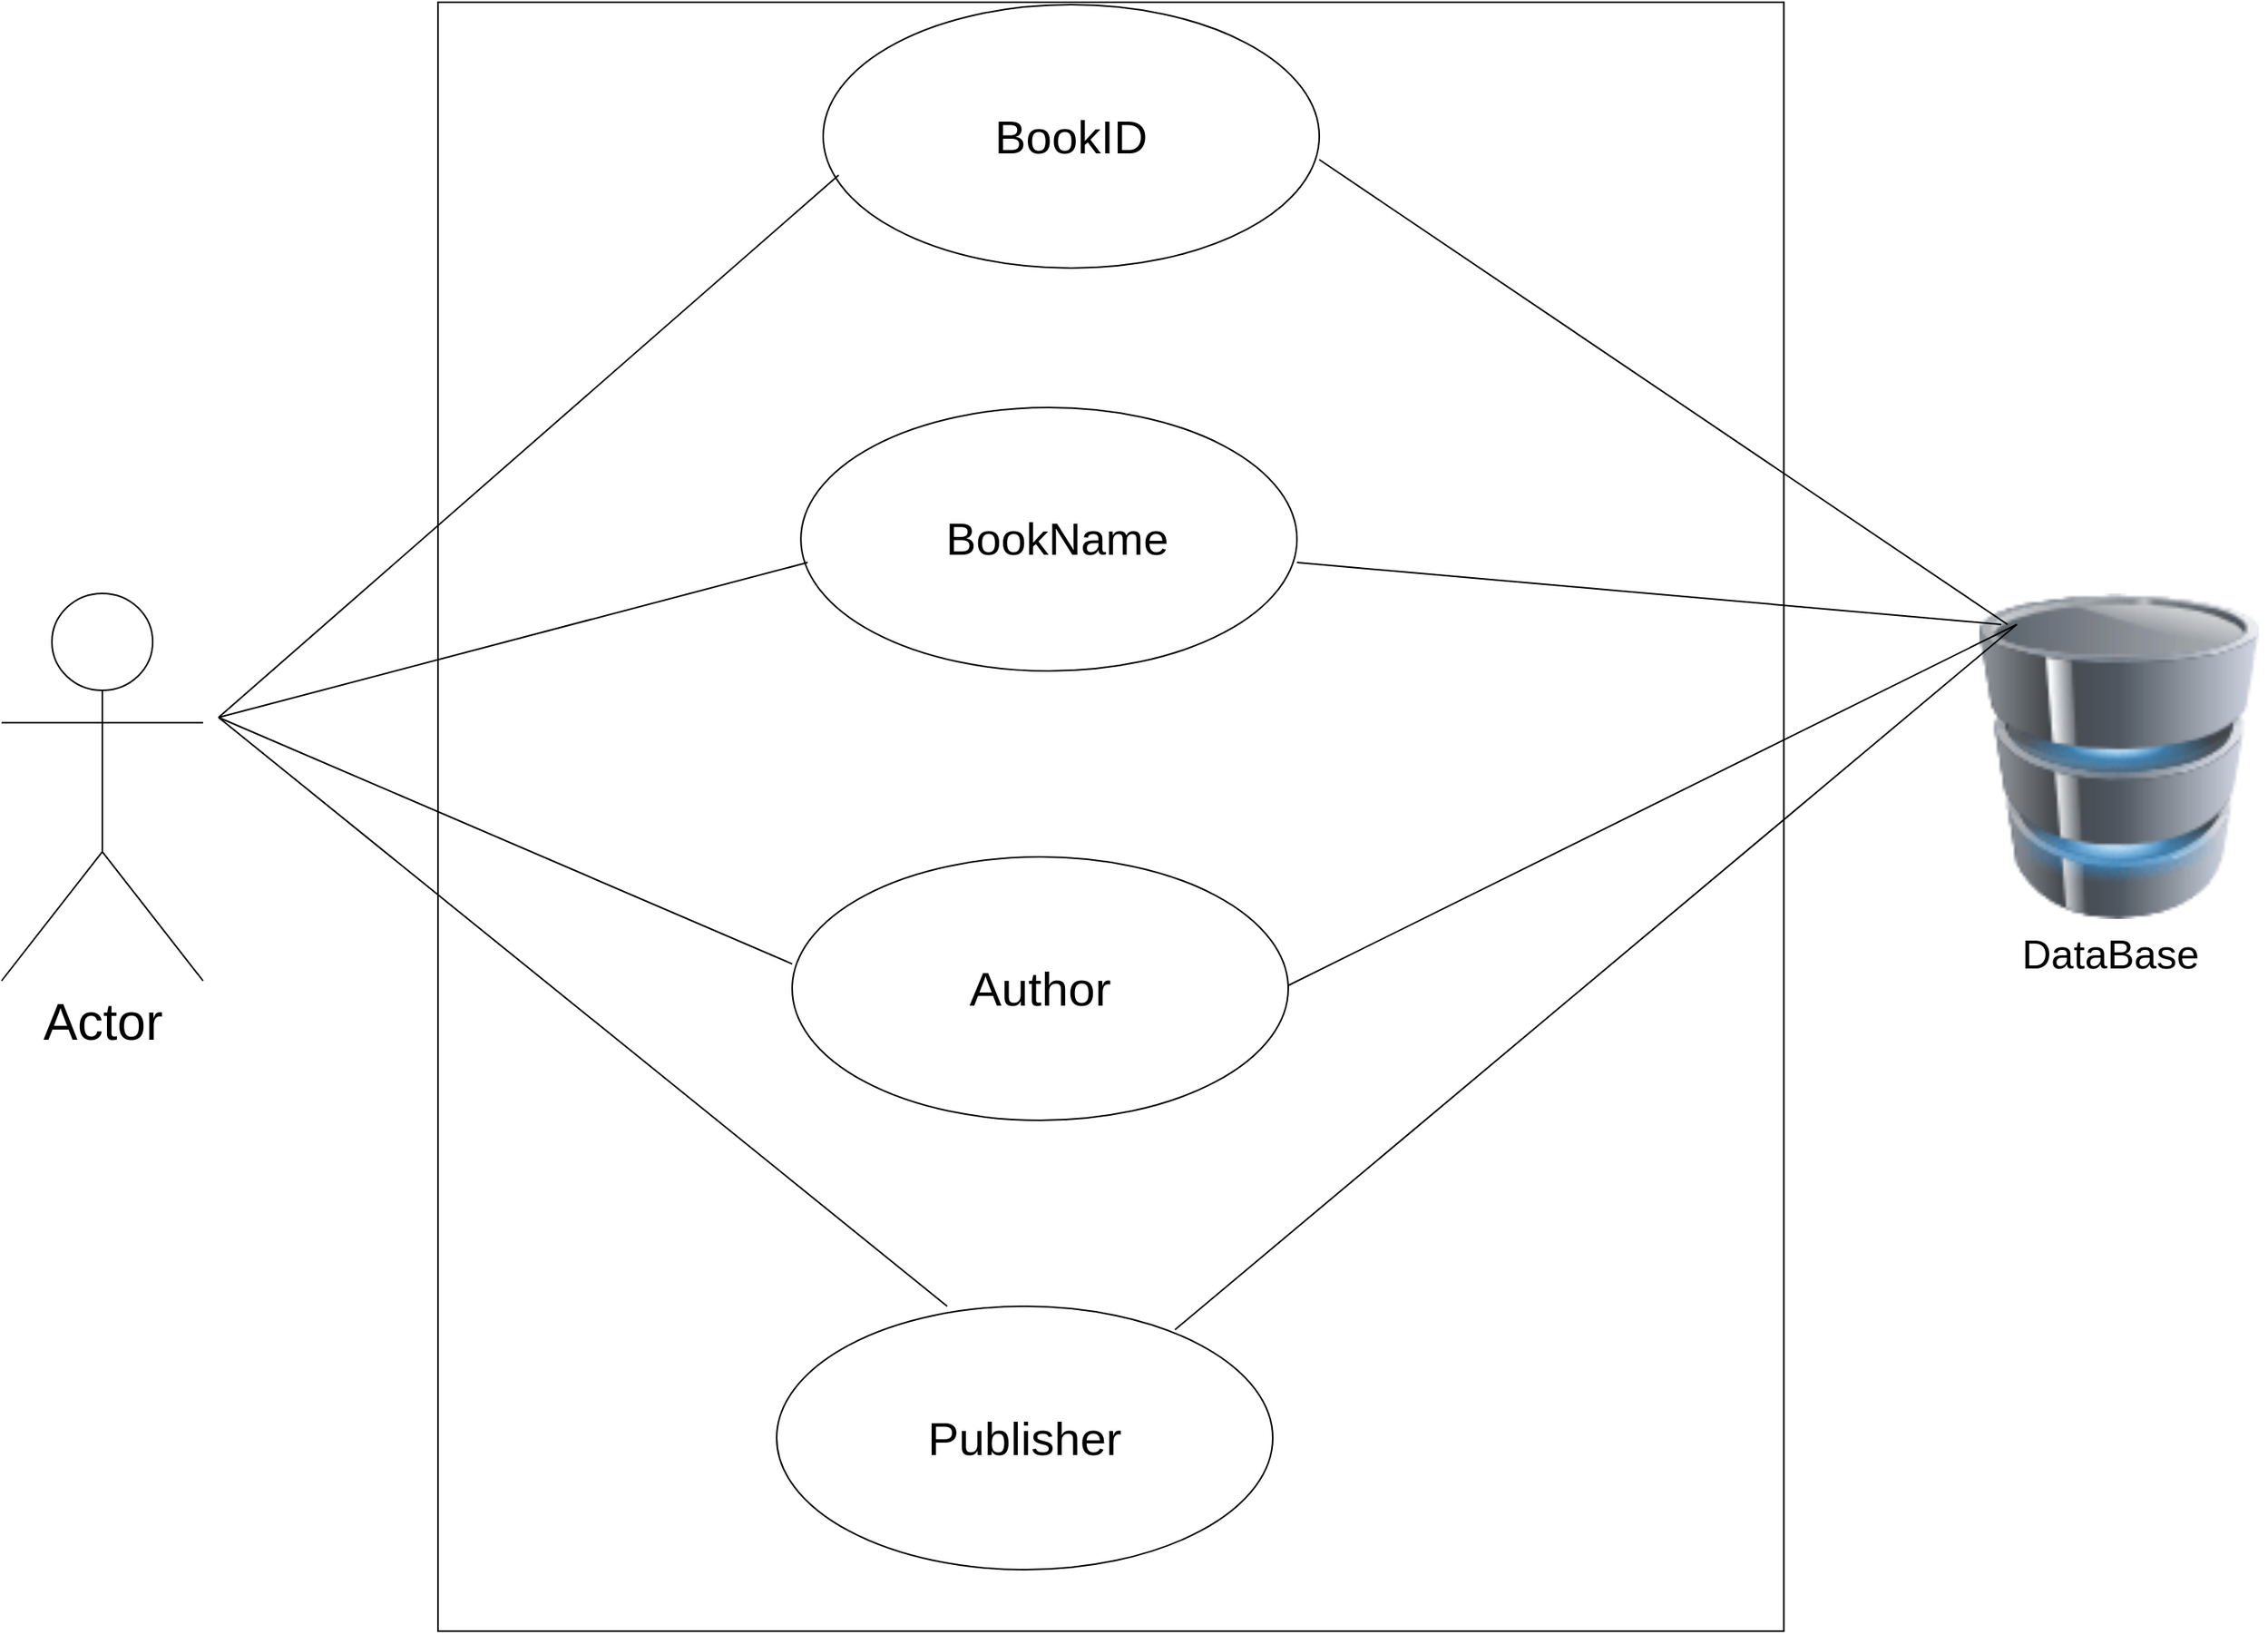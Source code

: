 <mxfile version="24.5.2" type="device">
  <diagram name="페이지-1" id="phTsc2Tl7uBkWWfXx_4h">
    <mxGraphModel dx="2876" dy="2272" grid="1" gridSize="10" guides="1" tooltips="1" connect="1" arrows="1" fold="1" page="1" pageScale="1" pageWidth="827" pageHeight="1169" math="0" shadow="0">
      <root>
        <mxCell id="0" />
        <mxCell id="1" parent="0" />
        <mxCell id="TU5sISVLhS4vJqzaJQvi-2" value="" style="rounded=0;whiteSpace=wrap;html=1;rotation=90;" vertex="1" parent="1">
          <mxGeometry x="160" y="-420" width="1051.25" height="868.13" as="geometry" />
        </mxCell>
        <mxCell id="TU5sISVLhS4vJqzaJQvi-3" value="&lt;font style=&quot;font-size: 33px;&quot;&gt;Actor&lt;/font&gt;" style="shape=umlActor;verticalLabelPosition=bottom;verticalAlign=top;html=1;outlineConnect=0;" vertex="1" parent="1">
          <mxGeometry x="-30" y="-130" width="130" height="250" as="geometry" />
        </mxCell>
        <mxCell id="TU5sISVLhS4vJqzaJQvi-10" value="" style="image;html=1;image=img/lib/clip_art/computers/Database_128x128.png" vertex="1" parent="1">
          <mxGeometry x="1241" y="-130" width="190" height="210" as="geometry" />
        </mxCell>
        <mxCell id="TU5sISVLhS4vJqzaJQvi-11" value="&lt;font style=&quot;font-size: 30px;&quot;&gt;BookID&lt;/font&gt;" style="ellipse;whiteSpace=wrap;html=1;" vertex="1" parent="1">
          <mxGeometry x="500" y="-510" width="320" height="170" as="geometry" />
        </mxCell>
        <mxCell id="TU5sISVLhS4vJqzaJQvi-12" value="&amp;nbsp; &amp;nbsp;&lt;font style=&quot;font-size: 29px;&quot;&gt;BookName&lt;/font&gt;" style="ellipse;whiteSpace=wrap;html=1;" vertex="1" parent="1">
          <mxGeometry x="485.63" y="-250" width="320" height="170" as="geometry" />
        </mxCell>
        <mxCell id="TU5sISVLhS4vJqzaJQvi-13" value="&lt;font style=&quot;font-size: 31px;&quot;&gt;Author&lt;/font&gt;" style="ellipse;whiteSpace=wrap;html=1;" vertex="1" parent="1">
          <mxGeometry x="480" y="40" width="320" height="170" as="geometry" />
        </mxCell>
        <mxCell id="TU5sISVLhS4vJqzaJQvi-15" value="" style="endArrow=none;html=1;rounded=0;" edge="1" parent="1">
          <mxGeometry width="50" height="50" relative="1" as="geometry">
            <mxPoint x="110" y="-50" as="sourcePoint" />
            <mxPoint x="510" y="-400" as="targetPoint" />
          </mxGeometry>
        </mxCell>
        <mxCell id="TU5sISVLhS4vJqzaJQvi-16" value="" style="endArrow=none;html=1;rounded=0;" edge="1" parent="1">
          <mxGeometry width="50" height="50" relative="1" as="geometry">
            <mxPoint x="110" y="-50" as="sourcePoint" />
            <mxPoint x="480" y="109.06" as="targetPoint" />
          </mxGeometry>
        </mxCell>
        <mxCell id="TU5sISVLhS4vJqzaJQvi-17" value="" style="endArrow=none;html=1;rounded=0;" edge="1" parent="1">
          <mxGeometry width="50" height="50" relative="1" as="geometry">
            <mxPoint x="110" y="-50" as="sourcePoint" />
            <mxPoint x="580" y="330" as="targetPoint" />
          </mxGeometry>
        </mxCell>
        <mxCell id="TU5sISVLhS4vJqzaJQvi-18" value="&lt;font style=&quot;font-size: 30px;&quot;&gt;Publisher&lt;/font&gt;" style="ellipse;whiteSpace=wrap;html=1;" vertex="1" parent="1">
          <mxGeometry x="470" y="330" width="320" height="170" as="geometry" />
        </mxCell>
        <mxCell id="TU5sISVLhS4vJqzaJQvi-19" value="" style="endArrow=none;html=1;rounded=0;" edge="1" parent="1">
          <mxGeometry width="50" height="50" relative="1" as="geometry">
            <mxPoint x="110" y="-50" as="sourcePoint" />
            <mxPoint x="490" y="-150" as="targetPoint" />
          </mxGeometry>
        </mxCell>
        <mxCell id="TU5sISVLhS4vJqzaJQvi-20" value="&lt;font style=&quot;font-size: 26px;&quot;&gt;DataBase&lt;/font&gt;" style="text;html=1;align=center;verticalAlign=middle;resizable=0;points=[];autosize=1;strokeColor=none;fillColor=none;" vertex="1" parent="1">
          <mxGeometry x="1260" y="83" width="140" height="40" as="geometry" />
        </mxCell>
        <mxCell id="TU5sISVLhS4vJqzaJQvi-21" value="" style="endArrow=none;html=1;rounded=0;" edge="1" parent="1">
          <mxGeometry width="50" height="50" relative="1" as="geometry">
            <mxPoint x="820" y="-410" as="sourcePoint" />
            <mxPoint x="1264" y="-110" as="targetPoint" />
          </mxGeometry>
        </mxCell>
        <mxCell id="TU5sISVLhS4vJqzaJQvi-22" value="" style="endArrow=none;html=1;rounded=0;" edge="1" parent="1">
          <mxGeometry width="50" height="50" relative="1" as="geometry">
            <mxPoint x="800" y="123" as="sourcePoint" />
            <mxPoint x="1270" y="-110" as="targetPoint" />
          </mxGeometry>
        </mxCell>
        <mxCell id="TU5sISVLhS4vJqzaJQvi-23" value="" style="endArrow=none;html=1;rounded=0;exitX=0.803;exitY=0.089;exitDx=0;exitDy=0;exitPerimeter=0;" edge="1" parent="1" source="TU5sISVLhS4vJqzaJQvi-18">
          <mxGeometry width="50" height="50" relative="1" as="geometry">
            <mxPoint x="790" y="420" as="sourcePoint" />
            <mxPoint x="1270" y="-110" as="targetPoint" />
          </mxGeometry>
        </mxCell>
        <mxCell id="TU5sISVLhS4vJqzaJQvi-24" value="" style="endArrow=none;html=1;rounded=0;" edge="1" parent="1">
          <mxGeometry width="50" height="50" relative="1" as="geometry">
            <mxPoint x="805.63" y="-150" as="sourcePoint" />
            <mxPoint x="1260" y="-110" as="targetPoint" />
          </mxGeometry>
        </mxCell>
      </root>
    </mxGraphModel>
  </diagram>
</mxfile>

